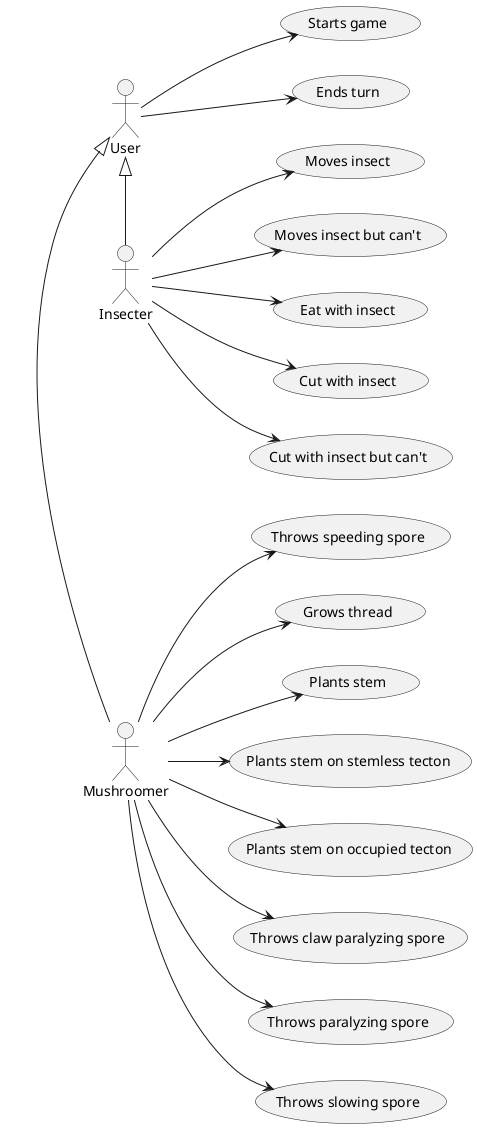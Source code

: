 @startuml player

Mushroomer -left-|> User
Insecter -left-|> User

left to right direction
User --> (Ends turn)
User --> (Starts game)

Mushroomer --> (Plants stem)
Mushroomer --> (Plants stem on stemless tecton)
Mushroomer --> (Plants stem on occupied tecton)
'Mushroomer --> (Levels up stem)
Mushroomer --> (Throws claw paralyzing spore)
Mushroomer --> (Throws paralyzing spore)
Mushroomer --> (Throws slowing spore)
Mushroomer --> (Throws speeding spore)
Mushroomer --> (Grows thread)

Insecter --> (Moves insect)
Insecter --> (Moves insect but can't)
Insecter --> (Eat with insect)
Insecter --> (Cut with insect)
Insecter --> (Cut with insect but can't)

@enduml